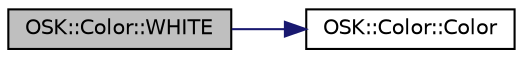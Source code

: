 digraph "OSK::Color::WHITE"
{
 // LATEX_PDF_SIZE
  edge [fontname="Helvetica",fontsize="10",labelfontname="Helvetica",labelfontsize="10"];
  node [fontname="Helvetica",fontsize="10",shape=record];
  rankdir="LR";
  Node1 [label="OSK::Color::WHITE",height=0.2,width=0.4,color="black", fillcolor="grey75", style="filled", fontcolor="black",tooltip="Color blanco. (1.0f)."];
  Node1 -> Node2 [color="midnightblue",fontsize="10",style="solid"];
  Node2 [label="OSK::Color::Color",height=0.2,width=0.4,color="black", fillcolor="white", style="filled",URL="$class_o_s_k_1_1_color.html#aced94f7152a9c5e63bfebc382349e8a6",tooltip="Crea una instancia vacía del color."];
}
